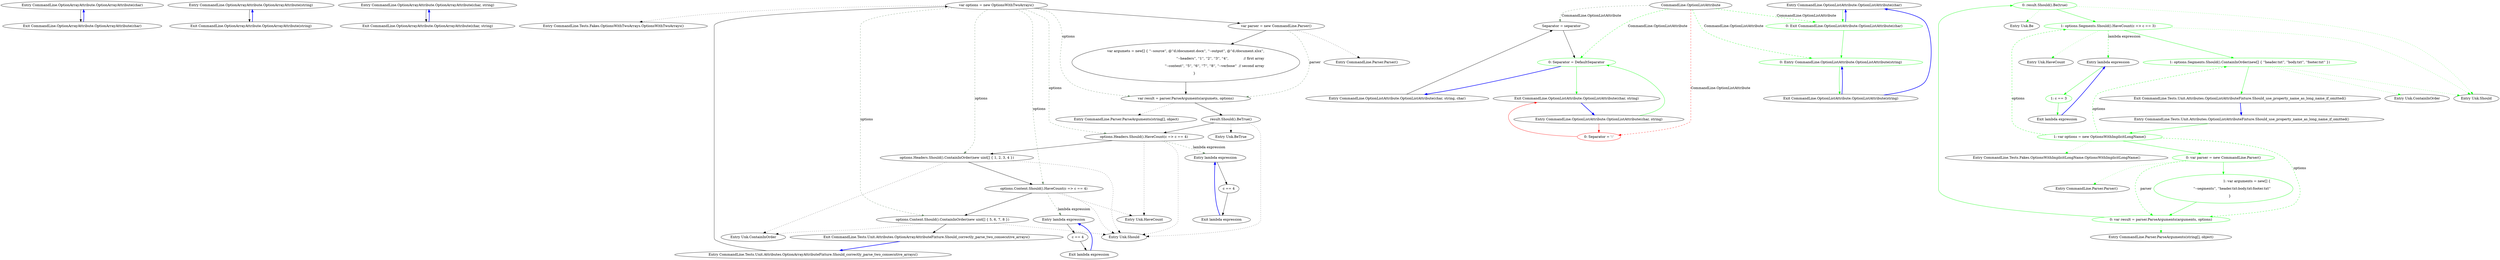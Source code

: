digraph  {
n0 [cluster="CommandLine.OptionArrayAttribute.OptionArrayAttribute(char)", label="Entry CommandLine.OptionArrayAttribute.OptionArrayAttribute(char)", span="39-39"];
n1 [cluster="CommandLine.OptionArrayAttribute.OptionArrayAttribute(char)", label="Exit CommandLine.OptionArrayAttribute.OptionArrayAttribute(char)", span="39-39"];
n2 [cluster="CommandLine.OptionArrayAttribute.OptionArrayAttribute(string)", label="Entry CommandLine.OptionArrayAttribute.OptionArrayAttribute(string)", span="48-48"];
n3 [cluster="CommandLine.OptionArrayAttribute.OptionArrayAttribute(string)", label="Exit CommandLine.OptionArrayAttribute.OptionArrayAttribute(string)", span="48-48"];
n4 [cluster="CommandLine.OptionArrayAttribute.OptionArrayAttribute(char, string)", label="Entry CommandLine.OptionArrayAttribute.OptionArrayAttribute(char, string)", span="58-58"];
n5 [cluster="CommandLine.OptionArrayAttribute.OptionArrayAttribute(char, string)", label="Exit CommandLine.OptionArrayAttribute.OptionArrayAttribute(char, string)", span="58-58"];
m0_11 [cluster="CommandLine.Tests.Fakes.OptionsWithTwoArrays.OptionsWithTwoArrays()", file="OptionArrayAttributeFixture.cs", label="Entry CommandLine.Tests.Fakes.OptionsWithTwoArrays.OptionsWithTwoArrays()", span="2-2"];
m0_15 [cluster="Unk.BeTrue", file="OptionArrayAttributeFixture.cs", label="Entry Unk.BeTrue", span=""];
m0_13 [cluster="CommandLine.Parser.ParseArguments(string[], object)", file="OptionArrayAttributeFixture.cs", label="Entry CommandLine.Parser.ParseArguments(string[], object)", span="140-140"];
m0_16 [cluster="Unk.HaveCount", file="OptionArrayAttributeFixture.cs", label="Entry Unk.HaveCount", span=""];
m0_12 [cluster="CommandLine.Parser.Parser()", file="OptionArrayAttributeFixture.cs", label="Entry CommandLine.Parser.Parser()", span="54-54"];
m0_0 [cluster="CommandLine.Tests.Unit.Attributes.OptionArrayAttributeFixture.Should_correctly_parse_two_consecutive_arrays()", file="OptionArrayAttributeFixture.cs", label="Entry CommandLine.Tests.Unit.Attributes.OptionArrayAttributeFixture.Should_correctly_parse_two_consecutive_arrays()", span="16-16"];
m0_1 [cluster="CommandLine.Tests.Unit.Attributes.OptionArrayAttributeFixture.Should_correctly_parse_two_consecutive_arrays()", file="OptionArrayAttributeFixture.cs", label="var options = new OptionsWithTwoArrays()", span="19-19"];
m0_2 [cluster="CommandLine.Tests.Unit.Attributes.OptionArrayAttributeFixture.Should_correctly_parse_two_consecutive_arrays()", file="OptionArrayAttributeFixture.cs", label="var parser = new CommandLine.Parser()", span="20-20"];
m0_4 [cluster="CommandLine.Tests.Unit.Attributes.OptionArrayAttributeFixture.Should_correctly_parse_two_consecutive_arrays()", file="OptionArrayAttributeFixture.cs", label="var result = parser.ParseArguments(argumets, options)", span="27-27"];
m0_6 [cluster="CommandLine.Tests.Unit.Attributes.OptionArrayAttributeFixture.Should_correctly_parse_two_consecutive_arrays()", file="OptionArrayAttributeFixture.cs", label="options.Headers.Should().HaveCount(c => c == 4)", span="31-31"];
m0_7 [cluster="CommandLine.Tests.Unit.Attributes.OptionArrayAttributeFixture.Should_correctly_parse_two_consecutive_arrays()", file="OptionArrayAttributeFixture.cs", label="options.Headers.Should().ContainInOrder(new uint[] { 1, 2, 3, 4 })", span="32-32"];
m0_8 [cluster="CommandLine.Tests.Unit.Attributes.OptionArrayAttributeFixture.Should_correctly_parse_two_consecutive_arrays()", file="OptionArrayAttributeFixture.cs", label="options.Content.Should().HaveCount(c => c == 4)", span="33-33"];
m0_9 [cluster="CommandLine.Tests.Unit.Attributes.OptionArrayAttributeFixture.Should_correctly_parse_two_consecutive_arrays()", file="OptionArrayAttributeFixture.cs", label="options.Content.Should().ContainInOrder(new uint[] { 5, 6, 7, 8 })", span="34-34"];
m0_3 [cluster="CommandLine.Tests.Unit.Attributes.OptionArrayAttributeFixture.Should_correctly_parse_two_consecutive_arrays()", file="OptionArrayAttributeFixture.cs", label="var argumets = new[] { ''--source'', @''d:/document.docx'', ''--output'', @''d:/document.xlsx'',\r\n                    ''--headers'', ''1'', ''2'', ''3'', ''4'',              // first array\r\n                    ''--content'', ''5'', ''6'', ''7'', ''8'', ''--verbose''  // second array\r\n                }", span="21-24"];
m0_5 [cluster="CommandLine.Tests.Unit.Attributes.OptionArrayAttributeFixture.Should_correctly_parse_two_consecutive_arrays()", file="OptionArrayAttributeFixture.cs", label="result.Should().BeTrue()", span="30-30"];
m0_10 [cluster="CommandLine.Tests.Unit.Attributes.OptionArrayAttributeFixture.Should_correctly_parse_two_consecutive_arrays()", file="OptionArrayAttributeFixture.cs", label="Exit CommandLine.Tests.Unit.Attributes.OptionArrayAttributeFixture.Should_correctly_parse_two_consecutive_arrays()", span="16-16"];
m0_21 [cluster="lambda expression", file="OptionArrayAttributeFixture.cs", label="Entry lambda expression", span="33-33"];
m0_18 [cluster="lambda expression", file="OptionArrayAttributeFixture.cs", label="Entry lambda expression", span="31-31"];
m0_19 [cluster="lambda expression", file="OptionArrayAttributeFixture.cs", label="c == 4", span="31-31"];
m0_20 [cluster="lambda expression", file="OptionArrayAttributeFixture.cs", label="Exit lambda expression", span="31-31"];
m0_22 [cluster="lambda expression", file="OptionArrayAttributeFixture.cs", label="c == 4", span="33-33"];
m0_23 [cluster="lambda expression", file="OptionArrayAttributeFixture.cs", label="Exit lambda expression", span="33-33"];
m0_14 [cluster="Unk.Should", file="OptionArrayAttributeFixture.cs", label="Entry Unk.Should", span=""];
m0_17 [cluster="Unk.ContainInOrder", file="OptionArrayAttributeFixture.cs", label="Entry Unk.ContainInOrder", span=""];
m1_0 [cluster="CommandLine.OptionListAttribute.OptionListAttribute(char)", file="OptionListAttribute.cs", label="Entry CommandLine.OptionListAttribute.OptionListAttribute(char)", span="42-42"];
m1_1 [cluster="CommandLine.OptionListAttribute.OptionListAttribute(char)", color=green, community=0, file="OptionListAttribute.cs", label="0: Exit CommandLine.OptionListAttribute.OptionListAttribute(char)", span="42-42"];
m1_2 [cluster="CommandLine.OptionListAttribute.OptionListAttribute(string)", color=green, community=0, file="OptionListAttribute.cs", label="0: Entry CommandLine.OptionListAttribute.OptionListAttribute(string)", span="51-51"];
m1_3 [cluster="CommandLine.OptionListAttribute.OptionListAttribute(string)", file="OptionListAttribute.cs", label="Exit CommandLine.OptionListAttribute.OptionListAttribute(string)", span="51-51"];
m1_7 [cluster="CommandLine.OptionListAttribute.OptionListAttribute(char, string, char)", file="OptionListAttribute.cs", label="Entry CommandLine.OptionListAttribute.OptionListAttribute(char, string, char)", span="73-73"];
m1_8 [cluster="CommandLine.OptionListAttribute.OptionListAttribute(char, string, char)", file="OptionListAttribute.cs", label="Separator = separator", span="76-76"];
m1_9 [cluster="CommandLine.OptionListAttribute.OptionListAttribute(char, string)", color=green, community=0, file="OptionListAttribute.cs", label="0: Separator = DefaultSeparator", span="77-77"];
m1_4 [cluster="CommandLine.OptionListAttribute.OptionListAttribute(char, string)", file="OptionListAttribute.cs", label="Entry CommandLine.OptionListAttribute.OptionListAttribute(char, string)", span="61-61"];
m1_5 [cluster="CommandLine.OptionListAttribute.OptionListAttribute(char, string)", color=red, community=0, file="OptionListAttribute.cs", label="0: Separator = ':'", span="64-64"];
m1_6 [cluster="CommandLine.OptionListAttribute.OptionListAttribute(char, string)", file="OptionListAttribute.cs", label="Exit CommandLine.OptionListAttribute.OptionListAttribute(char, string)", span="61-61"];
m1_10 [file="OptionListAttribute.cs", label="CommandLine.OptionListAttribute", span=""];
m2_13 [cluster="Unk.Be", file="OptionListAttributeFixture.cs", label="Entry Unk.Be", span=""];
m2_11 [cluster="CommandLine.Parser.ParseArguments(string[], object)", file="OptionListAttributeFixture.cs", label="Entry CommandLine.Parser.ParseArguments(string[], object)", span="140-140"];
m2_14 [cluster="Unk.HaveCount", file="OptionListAttributeFixture.cs", label="Entry Unk.HaveCount", span=""];
m2_10 [cluster="CommandLine.Parser.Parser()", file="OptionListAttributeFixture.cs", label="Entry CommandLine.Parser.Parser()", span="54-54"];
m2_9 [cluster="CommandLine.Tests.Fakes.OptionsWithImplicitLongName.OptionsWithImplicitLongName()", file="OptionListAttributeFixture.cs", label="Entry CommandLine.Tests.Fakes.OptionsWithImplicitLongName.OptionsWithImplicitLongName()", span="4-4"];
m2_16 [cluster="lambda expression", file="OptionListAttributeFixture.cs", label="Entry lambda expression", span="30-30"];
m2_17 [cluster="lambda expression", color=green, community=0, file="OptionListAttributeFixture.cs", label="1: c == 3", span="30-30"];
m2_18 [cluster="lambda expression", file="OptionListAttributeFixture.cs", label="Exit lambda expression", span="30-30"];
m2_0 [cluster="CommandLine.Tests.Unit.Attributes.OptionListAttributeFixture.Should_use_property_name_as_long_name_if_omitted()", file="OptionListAttributeFixture.cs", label="Entry CommandLine.Tests.Unit.Attributes.OptionListAttributeFixture.Should_use_property_name_as_long_name_if_omitted()", span="16-16"];
m2_1 [cluster="CommandLine.Tests.Unit.Attributes.OptionListAttributeFixture.Should_use_property_name_as_long_name_if_omitted()", color=green, community=0, file="OptionListAttributeFixture.cs", label="1: var options = new OptionsWithImplicitLongName()", span="19-19"];
m2_2 [cluster="CommandLine.Tests.Unit.Attributes.OptionListAttributeFixture.Should_use_property_name_as_long_name_if_omitted()", color=green, community=0, file="OptionListAttributeFixture.cs", label="0: var parser = new CommandLine.Parser()", span="20-20"];
m2_4 [cluster="CommandLine.Tests.Unit.Attributes.OptionListAttributeFixture.Should_use_property_name_as_long_name_if_omitted()", color=green, community=0, file="OptionListAttributeFixture.cs", label="0: var result = parser.ParseArguments(arguments, options)", span="26-26"];
m2_6 [cluster="CommandLine.Tests.Unit.Attributes.OptionListAttributeFixture.Should_use_property_name_as_long_name_if_omitted()", color=green, community=0, file="OptionListAttributeFixture.cs", label="1: options.Segments.Should().HaveCount(c => c == 3)", span="30-30"];
m2_7 [cluster="CommandLine.Tests.Unit.Attributes.OptionListAttributeFixture.Should_use_property_name_as_long_name_if_omitted()", color=green, community=0, file="OptionListAttributeFixture.cs", label="1: options.Segments.Should().ContainInOrder(new[] { ''header.txt'', ''body.txt'', ''footer.txt'' })", span="31-31"];
m2_3 [cluster="CommandLine.Tests.Unit.Attributes.OptionListAttributeFixture.Should_use_property_name_as_long_name_if_omitted()", color=green, community=1, file="OptionListAttributeFixture.cs", label="1: var arguments = new[] {\r\n                ''--segments'', ''header.txt:body.txt:footer.txt''\r\n            }", span="21-23"];
m2_5 [cluster="CommandLine.Tests.Unit.Attributes.OptionListAttributeFixture.Should_use_property_name_as_long_name_if_omitted()", color=green, community=0, file="OptionListAttributeFixture.cs", label="0: result.Should().Be(true)", span="29-29"];
m2_8 [cluster="CommandLine.Tests.Unit.Attributes.OptionListAttributeFixture.Should_use_property_name_as_long_name_if_omitted()", file="OptionListAttributeFixture.cs", label="Exit CommandLine.Tests.Unit.Attributes.OptionListAttributeFixture.Should_use_property_name_as_long_name_if_omitted()", span="16-16"];
m2_12 [cluster="Unk.Should", file="OptionListAttributeFixture.cs", label="Entry Unk.Should", span=""];
m2_15 [cluster="Unk.ContainInOrder", file="OptionListAttributeFixture.cs", label="Entry Unk.ContainInOrder", span=""];
n0 -> n1  [key=0, style=solid];
n1 -> n0  [color=blue, key=0, style=bold];
n2 -> n3  [key=0, style=solid];
n3 -> n2  [color=blue, key=0, style=bold];
n4 -> n5  [key=0, style=solid];
n5 -> n4  [color=blue, key=0, style=bold];
m0_0 -> m0_1  [key=0, style=solid];
m0_1 -> m0_2  [key=0, style=solid];
m0_1 -> m0_11  [key=2, style=dotted];
m0_1 -> m0_4  [color=darkseagreen4, key=1, label=options, style=dashed];
m0_1 -> m0_6  [color=darkseagreen4, key=1, label=options, style=dashed];
m0_1 -> m0_7  [color=darkseagreen4, key=1, label=options, style=dashed];
m0_1 -> m0_8  [color=darkseagreen4, key=1, label=options, style=dashed];
m0_1 -> m0_9  [color=darkseagreen4, key=1, label=options, style=dashed];
m0_2 -> m0_3  [key=0, style=solid];
m0_2 -> m0_12  [key=2, style=dotted];
m0_2 -> m0_4  [color=darkseagreen4, key=1, label=parser, style=dashed];
m0_4 -> m0_5  [key=0, style=solid];
m0_4 -> m0_13  [key=2, style=dotted];
m0_6 -> m0_7  [key=0, style=solid];
m0_6 -> m0_14  [key=2, style=dotted];
m0_6 -> m0_16  [key=2, style=dotted];
m0_6 -> m0_18  [color=darkseagreen4, key=1, label="lambda expression", style=dashed];
m0_7 -> m0_8  [key=0, style=solid];
m0_7 -> m0_14  [key=2, style=dotted];
m0_7 -> m0_17  [key=2, style=dotted];
m0_8 -> m0_9  [key=0, style=solid];
m0_8 -> m0_14  [key=2, style=dotted];
m0_8 -> m0_16  [key=2, style=dotted];
m0_8 -> m0_21  [color=darkseagreen4, key=1, label="lambda expression", style=dashed];
m0_9 -> m0_10  [key=0, style=solid];
m0_9 -> m0_14  [key=2, style=dotted];
m0_9 -> m0_17  [key=2, style=dotted];
m0_3 -> m0_4  [key=0, style=solid];
m0_5 -> m0_6  [key=0, style=solid];
m0_5 -> m0_14  [key=2, style=dotted];
m0_5 -> m0_15  [key=2, style=dotted];
m0_10 -> m0_0  [color=blue, key=0, style=bold];
m0_21 -> m0_22  [key=0, style=solid];
m0_18 -> m0_19  [key=0, style=solid];
m0_19 -> m0_20  [key=0, style=solid];
m0_20 -> m0_18  [color=blue, key=0, style=bold];
m0_22 -> m0_23  [key=0, style=solid];
m0_23 -> m0_21  [color=blue, key=0, style=bold];
m1_0 -> m1_1  [color=green, key=0, style=solid];
m1_1 -> m1_2  [color=green, key=0, style=solid];
m1_1 -> m1_0  [color=blue, key=0, style=bold];
m1_2 -> m1_3  [color=green, key=0, style=solid];
m1_3 -> m1_0  [color=blue, key=0, style=bold];
m1_3 -> m1_2  [color=blue, key=0, style=bold];
m1_7 -> m1_8  [key=0, style=solid];
m1_8 -> m1_9  [key=0, style=solid];
m1_9 -> m1_7  [color=blue, key=0, style=bold];
m1_9 -> m1_6  [color=green, key=0, style=solid];
m1_4 -> m1_5  [color=red, key=0, style=solid];
m1_4 -> m1_9  [color=green, key=0, style=solid];
m1_5 -> m1_6  [color=red, key=0, style=solid];
m1_6 -> m1_4  [color=blue, key=0, style=bold];
m1_10 -> m1_5  [color=red, key=1, label="CommandLine.OptionListAttribute", style=dashed];
m1_10 -> m1_8  [color=darkseagreen4, key=1, label="CommandLine.OptionListAttribute", style=dashed];
m1_10 -> m1_1  [color=green, key=1, label="CommandLine.OptionListAttribute", style=dashed];
m1_10 -> m1_2  [color=green, key=1, label="CommandLine.OptionListAttribute", style=dashed];
m1_10 -> m1_9  [color=green, key=1, label="CommandLine.OptionListAttribute", style=dashed];
m2_16 -> m2_17  [color=green, key=0, style=solid];
m2_17 -> m2_18  [color=green, key=0, style=solid];
m2_18 -> m2_16  [color=blue, key=0, style=bold];
m2_0 -> m2_1  [color=green, key=0, style=solid];
m2_1 -> m2_2  [color=green, key=0, style=solid];
m2_1 -> m2_9  [color=green, key=2, style=dotted];
m2_1 -> m2_4  [color=green, key=1, label=options, style=dashed];
m2_1 -> m2_6  [color=green, key=1, label=options, style=dashed];
m2_1 -> m2_7  [color=green, key=1, label=options, style=dashed];
m2_2 -> m2_3  [color=green, key=0, style=solid];
m2_2 -> m2_10  [color=green, key=2, style=dotted];
m2_2 -> m2_4  [color=green, key=1, label=parser, style=dashed];
m2_4 -> m2_5  [color=green, key=0, style=solid];
m2_4 -> m2_11  [color=green, key=2, style=dotted];
m2_6 -> m2_7  [color=green, key=0, style=solid];
m2_6 -> m2_12  [color=green, key=2, style=dotted];
m2_6 -> m2_14  [color=green, key=2, style=dotted];
m2_6 -> m2_16  [color=green, key=1, label="lambda expression", style=dashed];
m2_7 -> m2_8  [color=green, key=0, style=solid];
m2_7 -> m2_12  [color=green, key=2, style=dotted];
m2_7 -> m2_15  [color=green, key=2, style=dotted];
m2_3 -> m2_4  [color=green, key=0, style=solid];
m2_5 -> m2_6  [color=green, key=0, style=solid];
m2_5 -> m2_12  [color=green, key=2, style=dotted];
m2_5 -> m2_13  [color=green, key=2, style=dotted];
m2_8 -> m2_0  [color=blue, key=0, style=bold];
}

